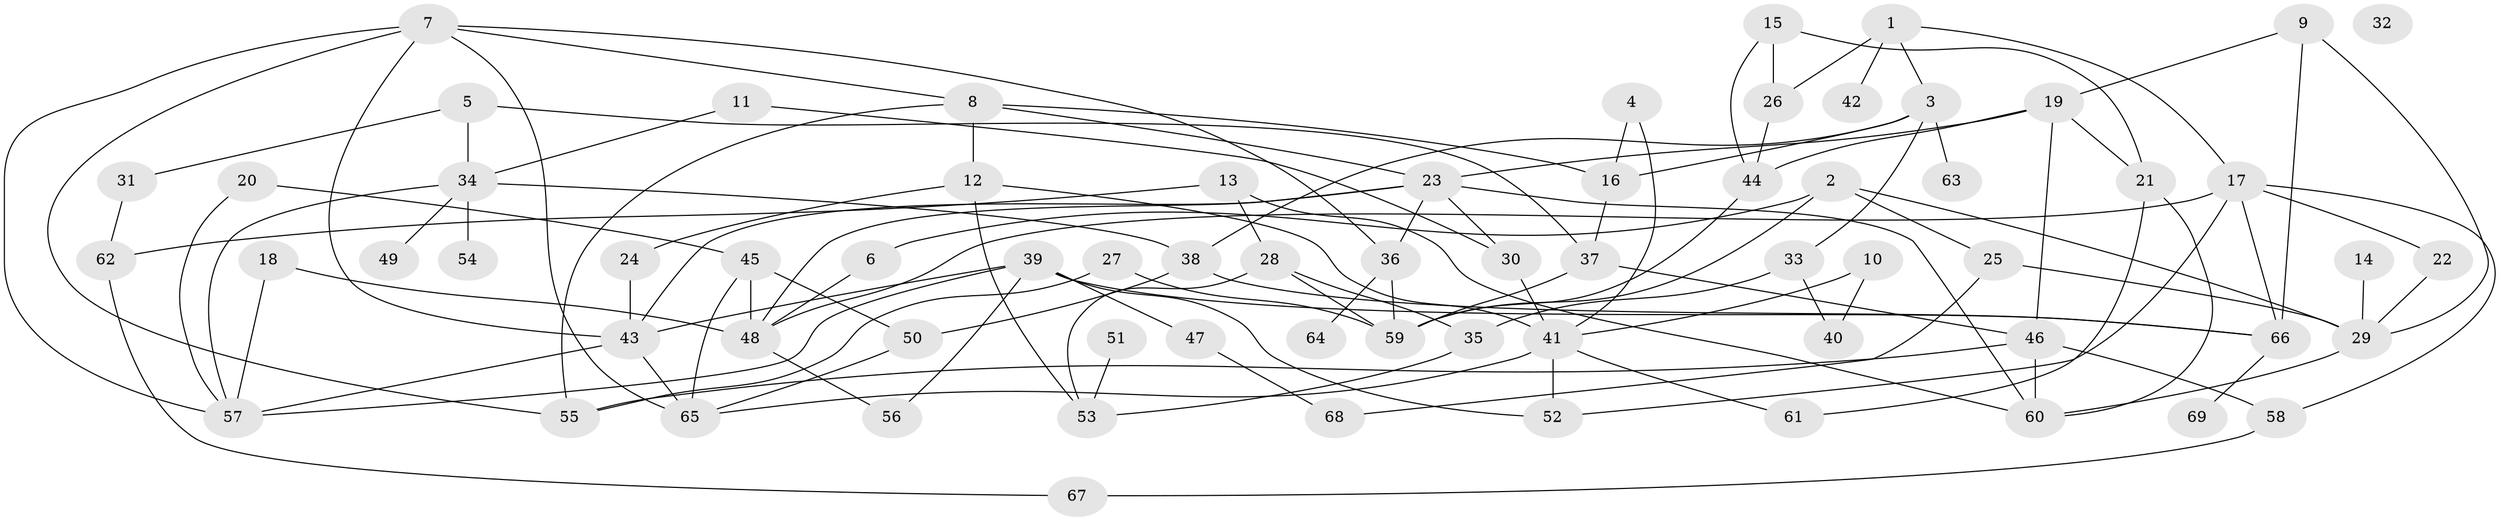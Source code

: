 // Generated by graph-tools (version 1.1) at 2025/40/03/09/25 04:40:46]
// undirected, 69 vertices, 117 edges
graph export_dot {
graph [start="1"]
  node [color=gray90,style=filled];
  1;
  2;
  3;
  4;
  5;
  6;
  7;
  8;
  9;
  10;
  11;
  12;
  13;
  14;
  15;
  16;
  17;
  18;
  19;
  20;
  21;
  22;
  23;
  24;
  25;
  26;
  27;
  28;
  29;
  30;
  31;
  32;
  33;
  34;
  35;
  36;
  37;
  38;
  39;
  40;
  41;
  42;
  43;
  44;
  45;
  46;
  47;
  48;
  49;
  50;
  51;
  52;
  53;
  54;
  55;
  56;
  57;
  58;
  59;
  60;
  61;
  62;
  63;
  64;
  65;
  66;
  67;
  68;
  69;
  1 -- 3;
  1 -- 17;
  1 -- 26;
  1 -- 42;
  2 -- 6;
  2 -- 25;
  2 -- 29;
  2 -- 59;
  3 -- 16;
  3 -- 33;
  3 -- 38;
  3 -- 63;
  4 -- 16;
  4 -- 41;
  5 -- 31;
  5 -- 34;
  5 -- 37;
  6 -- 48;
  7 -- 8;
  7 -- 36;
  7 -- 43;
  7 -- 55;
  7 -- 57;
  7 -- 65;
  8 -- 12;
  8 -- 16;
  8 -- 23;
  8 -- 55;
  9 -- 19;
  9 -- 29;
  9 -- 66;
  10 -- 40;
  10 -- 41;
  11 -- 30;
  11 -- 34;
  12 -- 24;
  12 -- 41;
  12 -- 53;
  13 -- 28;
  13 -- 60;
  13 -- 62;
  14 -- 29;
  15 -- 21;
  15 -- 26;
  15 -- 44;
  16 -- 37;
  17 -- 22;
  17 -- 48;
  17 -- 52;
  17 -- 58;
  17 -- 66;
  18 -- 48;
  18 -- 57;
  19 -- 21;
  19 -- 23;
  19 -- 44;
  19 -- 46;
  20 -- 45;
  20 -- 57;
  21 -- 60;
  21 -- 61;
  22 -- 29;
  23 -- 30;
  23 -- 36;
  23 -- 43;
  23 -- 48;
  23 -- 60;
  24 -- 43;
  25 -- 29;
  25 -- 68;
  26 -- 44;
  27 -- 55;
  27 -- 59;
  28 -- 35;
  28 -- 53;
  28 -- 59;
  29 -- 60;
  30 -- 41;
  31 -- 62;
  33 -- 35;
  33 -- 40;
  34 -- 38;
  34 -- 49;
  34 -- 54;
  34 -- 57;
  35 -- 53;
  36 -- 59;
  36 -- 64;
  37 -- 46;
  37 -- 59;
  38 -- 50;
  38 -- 66;
  39 -- 43;
  39 -- 47;
  39 -- 52;
  39 -- 56;
  39 -- 57;
  39 -- 66;
  41 -- 52;
  41 -- 61;
  41 -- 65;
  43 -- 57;
  43 -- 65;
  44 -- 59;
  45 -- 48;
  45 -- 50;
  45 -- 65;
  46 -- 55;
  46 -- 58;
  46 -- 60;
  47 -- 68;
  48 -- 56;
  50 -- 65;
  51 -- 53;
  58 -- 67;
  62 -- 67;
  66 -- 69;
}
